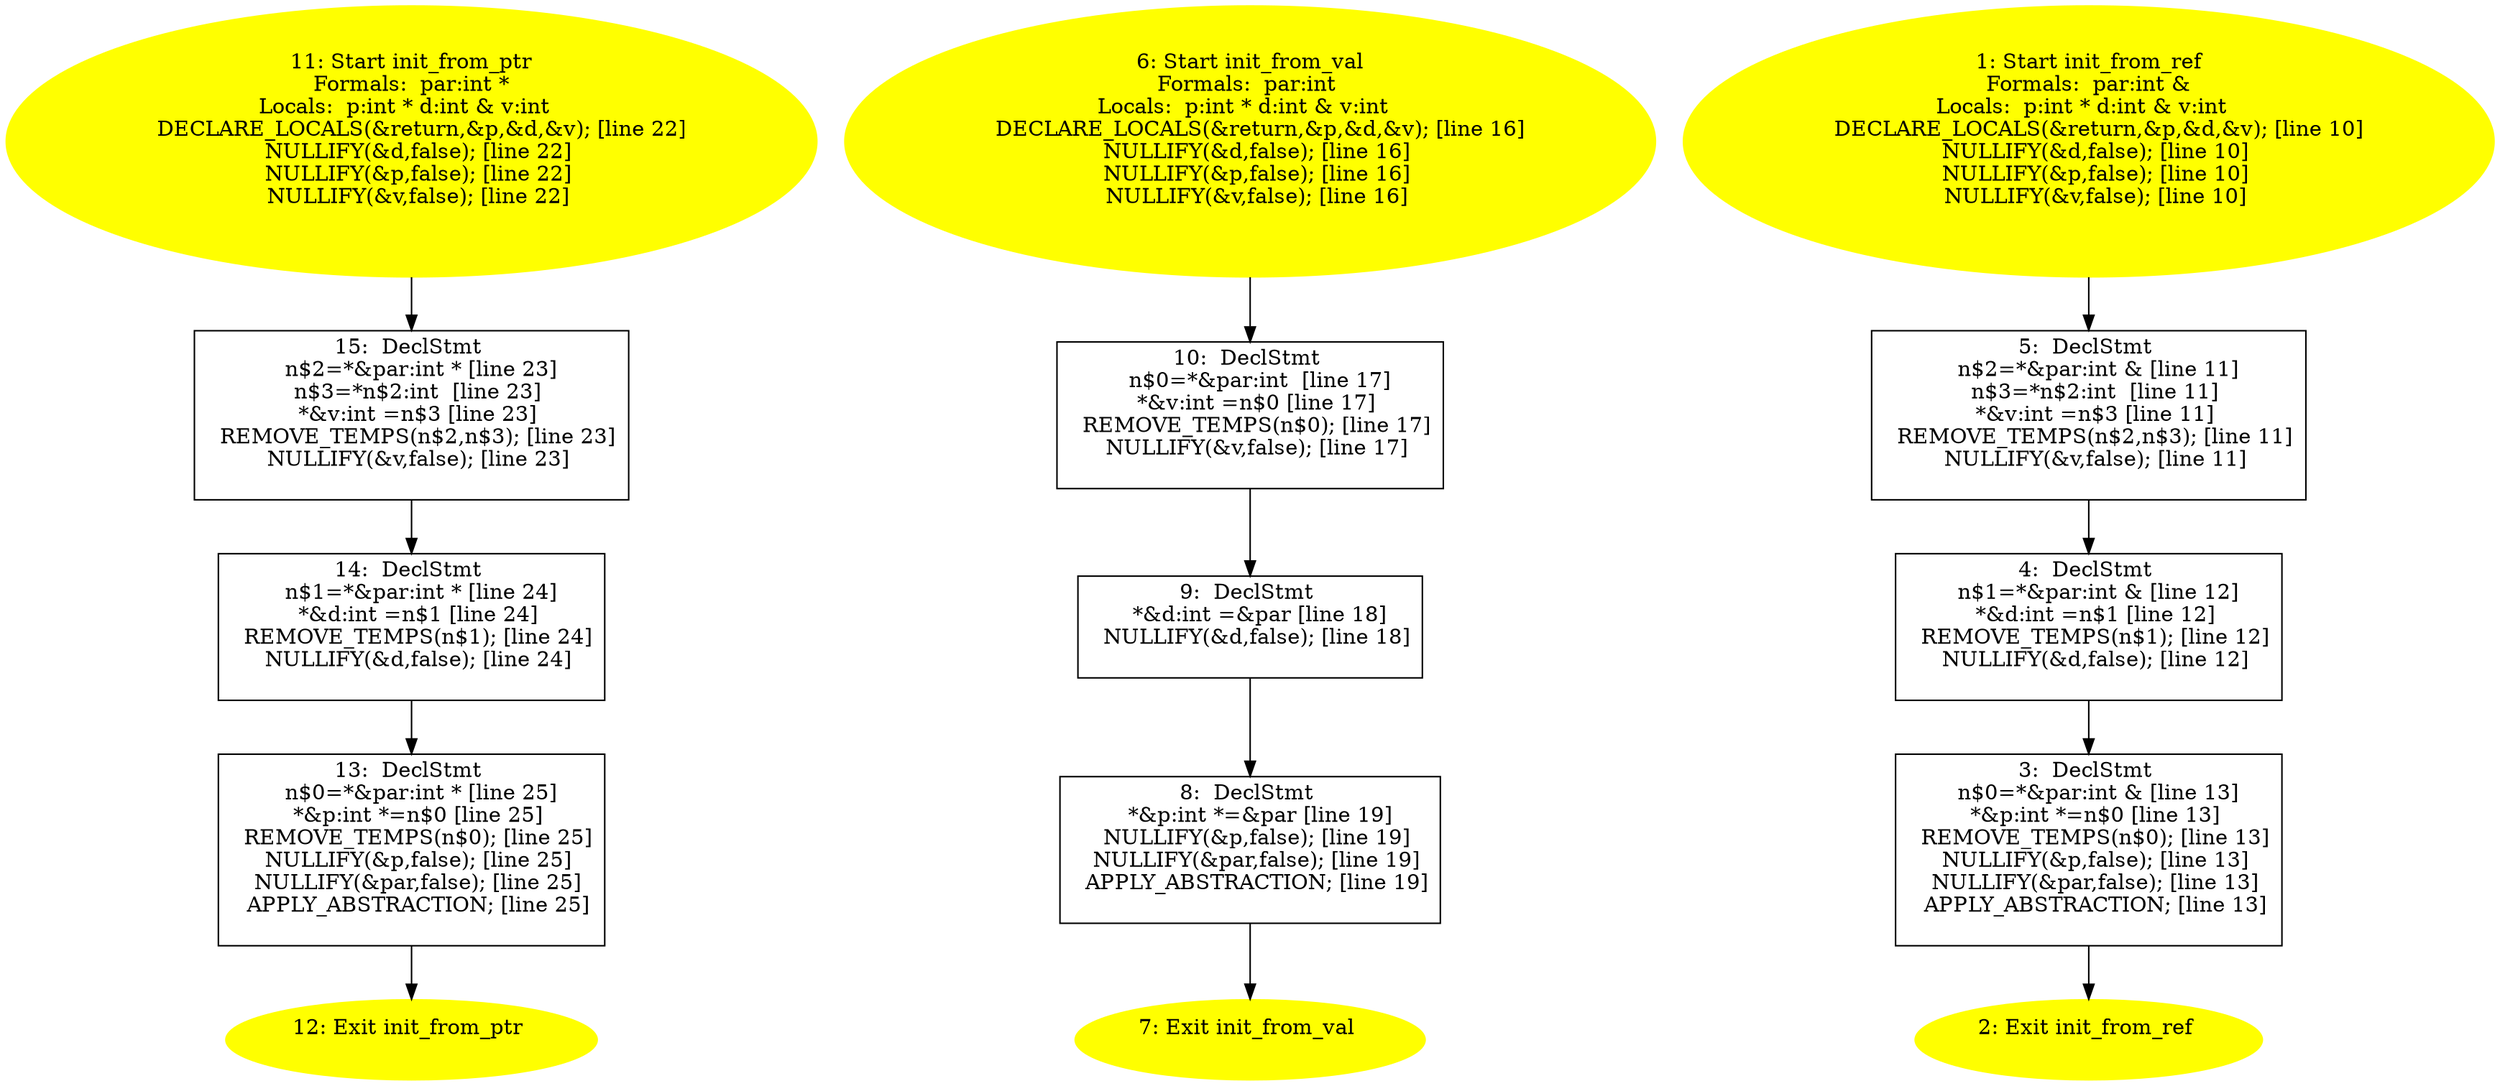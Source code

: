 digraph iCFG {
15 [label="15:  DeclStmt \n   n$2=*&par:int * [line 23]\n  n$3=*n$2:int  [line 23]\n  *&v:int =n$3 [line 23]\n  REMOVE_TEMPS(n$2,n$3); [line 23]\n  NULLIFY(&v,false); [line 23]\n " shape="box"]
	

	 15 -> 14 ;
14 [label="14:  DeclStmt \n   n$1=*&par:int * [line 24]\n  *&d:int =n$1 [line 24]\n  REMOVE_TEMPS(n$1); [line 24]\n  NULLIFY(&d,false); [line 24]\n " shape="box"]
	

	 14 -> 13 ;
13 [label="13:  DeclStmt \n   n$0=*&par:int * [line 25]\n  *&p:int *=n$0 [line 25]\n  REMOVE_TEMPS(n$0); [line 25]\n  NULLIFY(&p,false); [line 25]\n  NULLIFY(&par,false); [line 25]\n  APPLY_ABSTRACTION; [line 25]\n " shape="box"]
	

	 13 -> 12 ;
12 [label="12: Exit init_from_ptr \n  " color=yellow style=filled]
	

11 [label="11: Start init_from_ptr\nFormals:  par:int *\nLocals:  p:int * d:int & v:int  \n   DECLARE_LOCALS(&return,&p,&d,&v); [line 22]\n  NULLIFY(&d,false); [line 22]\n  NULLIFY(&p,false); [line 22]\n  NULLIFY(&v,false); [line 22]\n " color=yellow style=filled]
	

	 11 -> 15 ;
10 [label="10:  DeclStmt \n   n$0=*&par:int  [line 17]\n  *&v:int =n$0 [line 17]\n  REMOVE_TEMPS(n$0); [line 17]\n  NULLIFY(&v,false); [line 17]\n " shape="box"]
	

	 10 -> 9 ;
9 [label="9:  DeclStmt \n   *&d:int =&par [line 18]\n  NULLIFY(&d,false); [line 18]\n " shape="box"]
	

	 9 -> 8 ;
8 [label="8:  DeclStmt \n   *&p:int *=&par [line 19]\n  NULLIFY(&p,false); [line 19]\n  NULLIFY(&par,false); [line 19]\n  APPLY_ABSTRACTION; [line 19]\n " shape="box"]
	

	 8 -> 7 ;
7 [label="7: Exit init_from_val \n  " color=yellow style=filled]
	

6 [label="6: Start init_from_val\nFormals:  par:int \nLocals:  p:int * d:int & v:int  \n   DECLARE_LOCALS(&return,&p,&d,&v); [line 16]\n  NULLIFY(&d,false); [line 16]\n  NULLIFY(&p,false); [line 16]\n  NULLIFY(&v,false); [line 16]\n " color=yellow style=filled]
	

	 6 -> 10 ;
5 [label="5:  DeclStmt \n   n$2=*&par:int & [line 11]\n  n$3=*n$2:int  [line 11]\n  *&v:int =n$3 [line 11]\n  REMOVE_TEMPS(n$2,n$3); [line 11]\n  NULLIFY(&v,false); [line 11]\n " shape="box"]
	

	 5 -> 4 ;
4 [label="4:  DeclStmt \n   n$1=*&par:int & [line 12]\n  *&d:int =n$1 [line 12]\n  REMOVE_TEMPS(n$1); [line 12]\n  NULLIFY(&d,false); [line 12]\n " shape="box"]
	

	 4 -> 3 ;
3 [label="3:  DeclStmt \n   n$0=*&par:int & [line 13]\n  *&p:int *=n$0 [line 13]\n  REMOVE_TEMPS(n$0); [line 13]\n  NULLIFY(&p,false); [line 13]\n  NULLIFY(&par,false); [line 13]\n  APPLY_ABSTRACTION; [line 13]\n " shape="box"]
	

	 3 -> 2 ;
2 [label="2: Exit init_from_ref \n  " color=yellow style=filled]
	

1 [label="1: Start init_from_ref\nFormals:  par:int &\nLocals:  p:int * d:int & v:int  \n   DECLARE_LOCALS(&return,&p,&d,&v); [line 10]\n  NULLIFY(&d,false); [line 10]\n  NULLIFY(&p,false); [line 10]\n  NULLIFY(&v,false); [line 10]\n " color=yellow style=filled]
	

	 1 -> 5 ;
}
